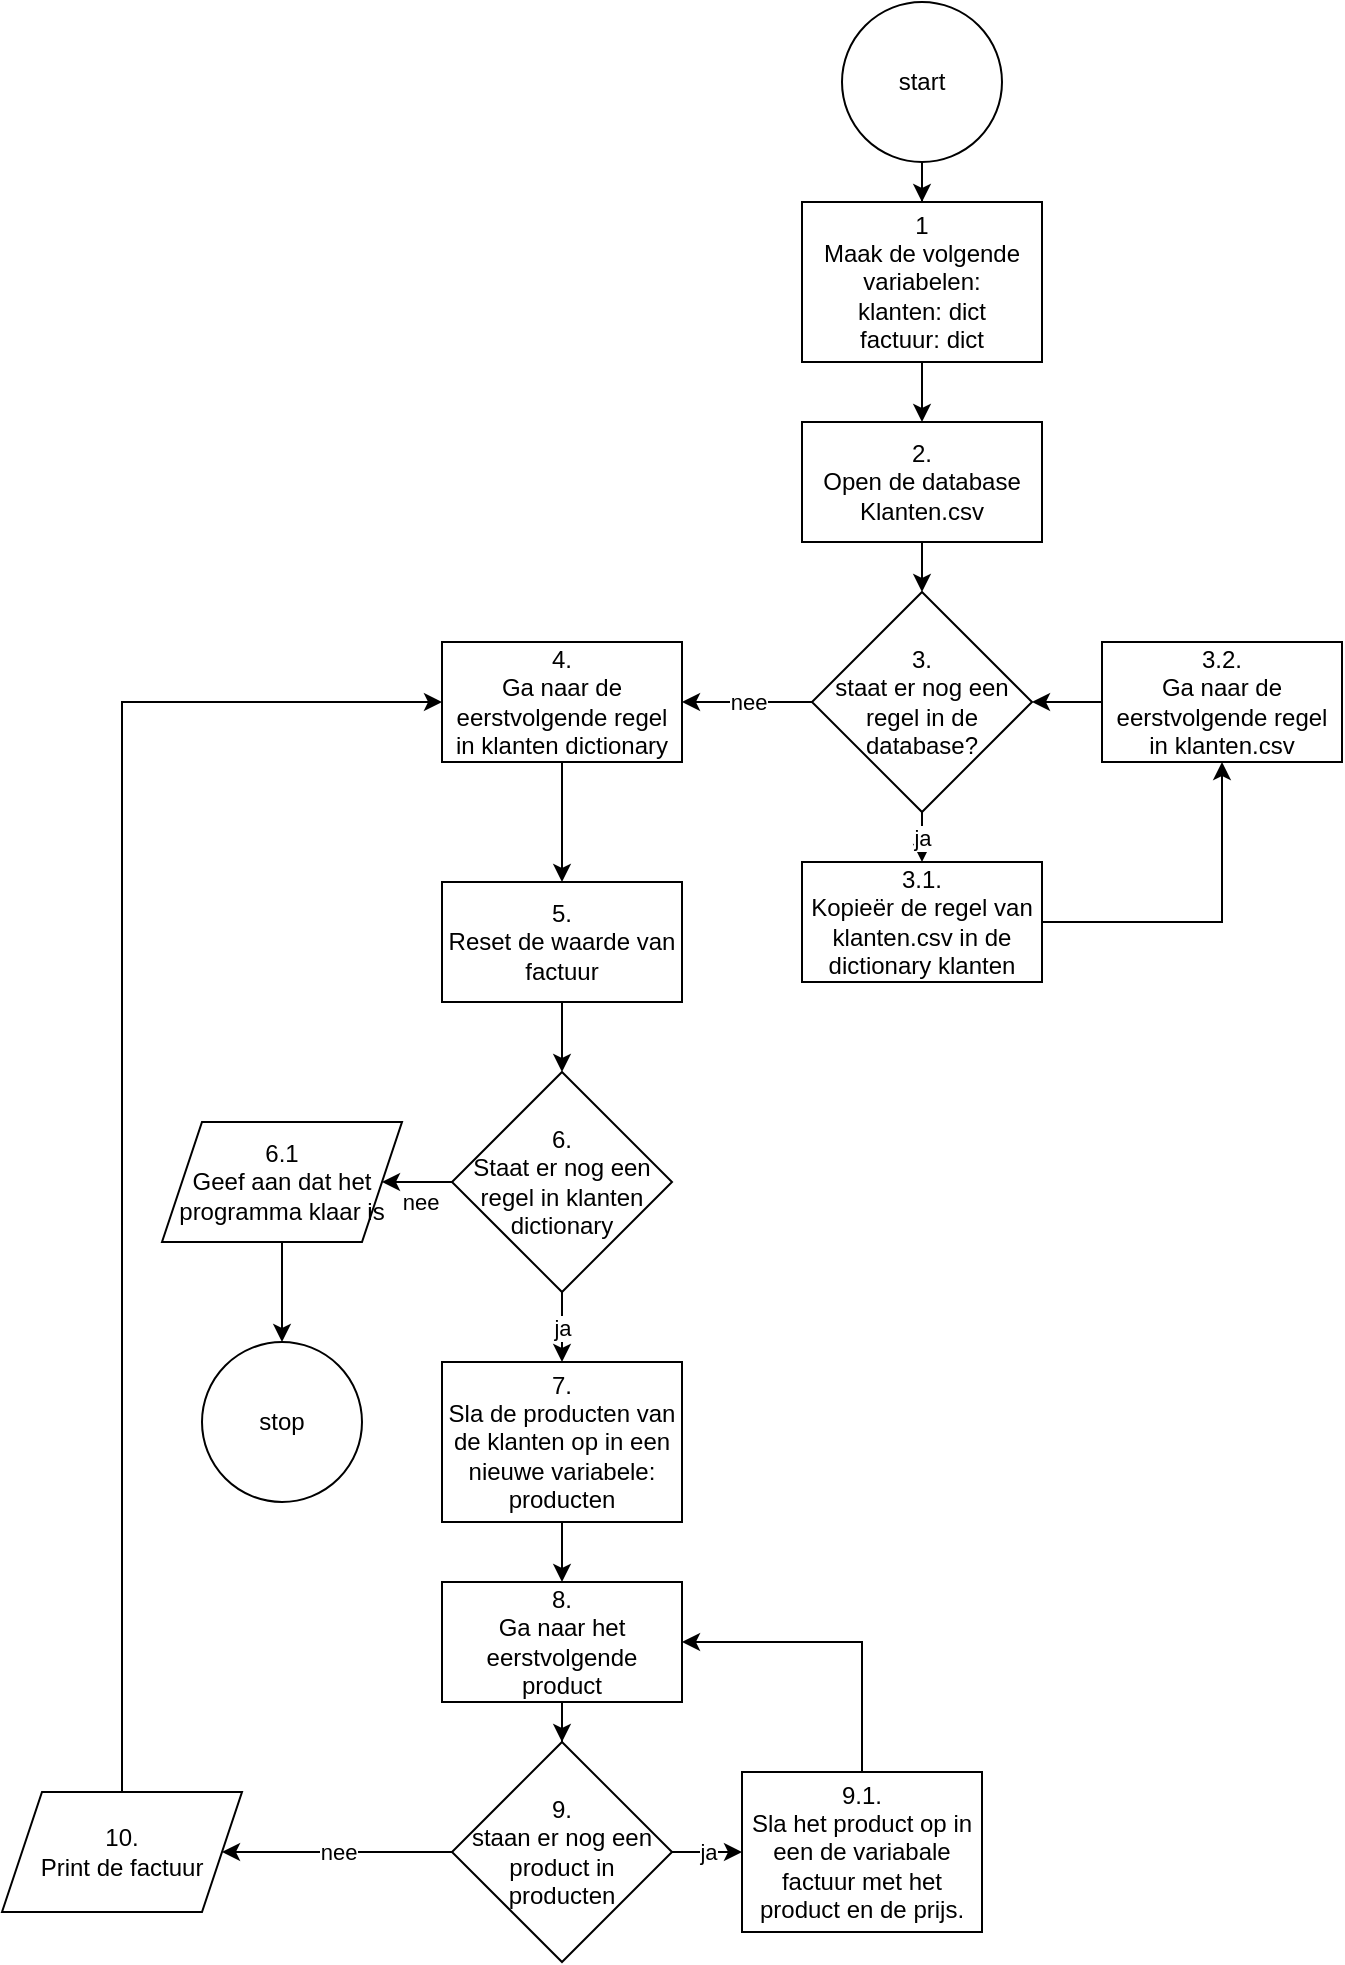 <mxfile version="21.7.5" type="device">
  <diagram id="C5RBs43oDa-KdzZeNtuy" name="Page-1">
    <mxGraphModel dx="1301" dy="1028" grid="1" gridSize="10" guides="1" tooltips="1" connect="1" arrows="1" fold="1" page="1" pageScale="1" pageWidth="827" pageHeight="1169" math="0" shadow="0">
      <root>
        <mxCell id="WIyWlLk6GJQsqaUBKTNV-0" />
        <mxCell id="WIyWlLk6GJQsqaUBKTNV-1" parent="WIyWlLk6GJQsqaUBKTNV-0" />
        <mxCell id="e1L_gRIdONzllOQ5IEbR-2" value="" style="edgeStyle=orthogonalEdgeStyle;rounded=0;orthogonalLoop=1;jettySize=auto;html=1;" parent="WIyWlLk6GJQsqaUBKTNV-1" source="e1L_gRIdONzllOQ5IEbR-6" target="e1L_gRIdONzllOQ5IEbR-1" edge="1">
          <mxGeometry relative="1" as="geometry" />
        </mxCell>
        <mxCell id="e1L_gRIdONzllOQ5IEbR-0" value="start" style="ellipse;whiteSpace=wrap;html=1;aspect=fixed;" parent="WIyWlLk6GJQsqaUBKTNV-1" vertex="1">
          <mxGeometry x="-20" y="650" width="80" height="80" as="geometry" />
        </mxCell>
        <mxCell id="e1L_gRIdONzllOQ5IEbR-4" value="" style="edgeStyle=orthogonalEdgeStyle;rounded=0;orthogonalLoop=1;jettySize=auto;html=1;" parent="WIyWlLk6GJQsqaUBKTNV-1" source="e1L_gRIdONzllOQ5IEbR-1" target="e1L_gRIdONzllOQ5IEbR-3" edge="1">
          <mxGeometry relative="1" as="geometry" />
        </mxCell>
        <mxCell id="e1L_gRIdONzllOQ5IEbR-1" value="2.&lt;br&gt;Open de database Klanten.csv" style="rounded=0;whiteSpace=wrap;html=1;" parent="WIyWlLk6GJQsqaUBKTNV-1" vertex="1">
          <mxGeometry x="-40" y="860" width="120" height="60" as="geometry" />
        </mxCell>
        <mxCell id="e1L_gRIdONzllOQ5IEbR-8" value="ja" style="edgeStyle=orthogonalEdgeStyle;rounded=0;orthogonalLoop=1;jettySize=auto;html=1;" parent="WIyWlLk6GJQsqaUBKTNV-1" source="e1L_gRIdONzllOQ5IEbR-3" target="e1L_gRIdONzllOQ5IEbR-7" edge="1">
          <mxGeometry relative="1" as="geometry" />
        </mxCell>
        <mxCell id="e1L_gRIdONzllOQ5IEbR-13" value="nee" style="edgeStyle=orthogonalEdgeStyle;rounded=0;orthogonalLoop=1;jettySize=auto;html=1;" parent="WIyWlLk6GJQsqaUBKTNV-1" source="e1L_gRIdONzllOQ5IEbR-3" target="e1L_gRIdONzllOQ5IEbR-12" edge="1">
          <mxGeometry relative="1" as="geometry" />
        </mxCell>
        <mxCell id="e1L_gRIdONzllOQ5IEbR-3" value="3.&lt;br&gt;staat er nog een regel in de database?" style="rhombus;whiteSpace=wrap;html=1;rounded=0;" parent="WIyWlLk6GJQsqaUBKTNV-1" vertex="1">
          <mxGeometry x="-35" y="945" width="110" height="110" as="geometry" />
        </mxCell>
        <mxCell id="e1L_gRIdONzllOQ5IEbR-5" value="" style="edgeStyle=orthogonalEdgeStyle;rounded=0;orthogonalLoop=1;jettySize=auto;html=1;" parent="WIyWlLk6GJQsqaUBKTNV-1" source="e1L_gRIdONzllOQ5IEbR-0" target="e1L_gRIdONzllOQ5IEbR-6" edge="1">
          <mxGeometry relative="1" as="geometry">
            <mxPoint x="20" y="730" as="sourcePoint" />
            <mxPoint x="20" y="830" as="targetPoint" />
          </mxGeometry>
        </mxCell>
        <mxCell id="e1L_gRIdONzllOQ5IEbR-6" value="1&lt;br&gt;Maak de volgende variabelen:&lt;br&gt;klanten: dict&lt;br&gt;factuur: dict" style="rounded=0;whiteSpace=wrap;html=1;" parent="WIyWlLk6GJQsqaUBKTNV-1" vertex="1">
          <mxGeometry x="-40" y="750" width="120" height="80" as="geometry" />
        </mxCell>
        <mxCell id="e1L_gRIdONzllOQ5IEbR-7" value="3.1.&lt;br&gt;Kopieër de regel van klanten.csv in de dictionary klanten" style="rounded=0;whiteSpace=wrap;html=1;" parent="WIyWlLk6GJQsqaUBKTNV-1" vertex="1">
          <mxGeometry x="-40" y="1080" width="120" height="60" as="geometry" />
        </mxCell>
        <mxCell id="e1L_gRIdONzllOQ5IEbR-11" value="" style="edgeStyle=orthogonalEdgeStyle;rounded=0;orthogonalLoop=1;jettySize=auto;html=1;" parent="WIyWlLk6GJQsqaUBKTNV-1" source="e1L_gRIdONzllOQ5IEbR-9" target="e1L_gRIdONzllOQ5IEbR-3" edge="1">
          <mxGeometry relative="1" as="geometry" />
        </mxCell>
        <mxCell id="e1L_gRIdONzllOQ5IEbR-9" value="3.2.&lt;br&gt;Ga naar de eerstvolgende regel in klanten.csv" style="rounded=0;whiteSpace=wrap;html=1;" parent="WIyWlLk6GJQsqaUBKTNV-1" vertex="1">
          <mxGeometry x="110" y="970" width="120" height="60" as="geometry" />
        </mxCell>
        <mxCell id="e1L_gRIdONzllOQ5IEbR-10" value="" style="endArrow=classic;html=1;rounded=0;" parent="WIyWlLk6GJQsqaUBKTNV-1" source="e1L_gRIdONzllOQ5IEbR-7" target="e1L_gRIdONzllOQ5IEbR-9" edge="1">
          <mxGeometry width="50" height="50" relative="1" as="geometry">
            <mxPoint x="140" y="1150" as="sourcePoint" />
            <mxPoint x="190" y="1100" as="targetPoint" />
            <Array as="points">
              <mxPoint x="170" y="1110" />
            </Array>
          </mxGeometry>
        </mxCell>
        <mxCell id="e1L_gRIdONzllOQ5IEbR-15" value="" style="edgeStyle=orthogonalEdgeStyle;rounded=0;orthogonalLoop=1;jettySize=auto;html=1;" parent="WIyWlLk6GJQsqaUBKTNV-1" source="e1L_gRIdONzllOQ5IEbR-29" target="e1L_gRIdONzllOQ5IEbR-14" edge="1">
          <mxGeometry relative="1" as="geometry" />
        </mxCell>
        <mxCell id="e1L_gRIdONzllOQ5IEbR-12" value="4.&lt;br&gt;Ga naar de eerstvolgende regel in klanten dictionary" style="rounded=0;whiteSpace=wrap;html=1;" parent="WIyWlLk6GJQsqaUBKTNV-1" vertex="1">
          <mxGeometry x="-220" y="970" width="120" height="60" as="geometry" />
        </mxCell>
        <mxCell id="e1L_gRIdONzllOQ5IEbR-17" value="ja" style="edgeStyle=orthogonalEdgeStyle;rounded=0;orthogonalLoop=1;jettySize=auto;html=1;" parent="WIyWlLk6GJQsqaUBKTNV-1" source="e1L_gRIdONzllOQ5IEbR-14" target="e1L_gRIdONzllOQ5IEbR-16" edge="1">
          <mxGeometry relative="1" as="geometry" />
        </mxCell>
        <mxCell id="e1L_gRIdONzllOQ5IEbR-34" value="nee" style="edgeStyle=orthogonalEdgeStyle;rounded=0;orthogonalLoop=1;jettySize=auto;html=1;" parent="WIyWlLk6GJQsqaUBKTNV-1" source="e1L_gRIdONzllOQ5IEbR-14" target="e1L_gRIdONzllOQ5IEbR-33" edge="1">
          <mxGeometry x="0.429" y="10" relative="1" as="geometry">
            <mxPoint as="offset" />
          </mxGeometry>
        </mxCell>
        <mxCell id="e1L_gRIdONzllOQ5IEbR-14" value="6.&lt;br&gt;Staat er nog een regel in klanten dictionary" style="rhombus;whiteSpace=wrap;html=1;" parent="WIyWlLk6GJQsqaUBKTNV-1" vertex="1">
          <mxGeometry x="-215" y="1185" width="110" height="110" as="geometry" />
        </mxCell>
        <mxCell id="e1L_gRIdONzllOQ5IEbR-19" value="" style="edgeStyle=orthogonalEdgeStyle;rounded=0;orthogonalLoop=1;jettySize=auto;html=1;" parent="WIyWlLk6GJQsqaUBKTNV-1" source="e1L_gRIdONzllOQ5IEbR-16" target="e1L_gRIdONzllOQ5IEbR-21" edge="1">
          <mxGeometry relative="1" as="geometry" />
        </mxCell>
        <mxCell id="e1L_gRIdONzllOQ5IEbR-16" value="7.&lt;br&gt;Sla de producten van de klanten op in een nieuwe variabele: producten" style="rounded=0;whiteSpace=wrap;html=1;" parent="WIyWlLk6GJQsqaUBKTNV-1" vertex="1">
          <mxGeometry x="-220" y="1330" width="120" height="80" as="geometry" />
        </mxCell>
        <mxCell id="e1L_gRIdONzllOQ5IEbR-24" value="ja" style="edgeStyle=orthogonalEdgeStyle;rounded=0;orthogonalLoop=1;jettySize=auto;html=1;" parent="WIyWlLk6GJQsqaUBKTNV-1" source="e1L_gRIdONzllOQ5IEbR-18" target="e1L_gRIdONzllOQ5IEbR-23" edge="1">
          <mxGeometry relative="1" as="geometry" />
        </mxCell>
        <mxCell id="e1L_gRIdONzllOQ5IEbR-27" value="nee" style="edgeStyle=orthogonalEdgeStyle;rounded=0;orthogonalLoop=1;jettySize=auto;html=1;" parent="WIyWlLk6GJQsqaUBKTNV-1" source="e1L_gRIdONzllOQ5IEbR-18" target="e1L_gRIdONzllOQ5IEbR-26" edge="1">
          <mxGeometry relative="1" as="geometry" />
        </mxCell>
        <mxCell id="e1L_gRIdONzllOQ5IEbR-18" value="9.&lt;br&gt;staan er nog een product in producten" style="rhombus;whiteSpace=wrap;html=1;" parent="WIyWlLk6GJQsqaUBKTNV-1" vertex="1">
          <mxGeometry x="-215" y="1520" width="110" height="110" as="geometry" />
        </mxCell>
        <mxCell id="e1L_gRIdONzllOQ5IEbR-22" value="" style="edgeStyle=orthogonalEdgeStyle;rounded=0;orthogonalLoop=1;jettySize=auto;html=1;" parent="WIyWlLk6GJQsqaUBKTNV-1" source="e1L_gRIdONzllOQ5IEbR-21" target="e1L_gRIdONzllOQ5IEbR-18" edge="1">
          <mxGeometry relative="1" as="geometry" />
        </mxCell>
        <mxCell id="e1L_gRIdONzllOQ5IEbR-21" value="8.&lt;br&gt;Ga naar het eerstvolgende product" style="rounded=0;whiteSpace=wrap;html=1;" parent="WIyWlLk6GJQsqaUBKTNV-1" vertex="1">
          <mxGeometry x="-220" y="1440" width="120" height="60" as="geometry" />
        </mxCell>
        <mxCell id="e1L_gRIdONzllOQ5IEbR-23" value="9.1.&lt;br&gt;Sla het product op in een de variabale factuur met het product en de prijs." style="rounded=0;whiteSpace=wrap;html=1;" parent="WIyWlLk6GJQsqaUBKTNV-1" vertex="1">
          <mxGeometry x="-70" y="1535" width="120" height="80" as="geometry" />
        </mxCell>
        <mxCell id="e1L_gRIdONzllOQ5IEbR-25" value="" style="endArrow=classic;html=1;rounded=0;" parent="WIyWlLk6GJQsqaUBKTNV-1" source="e1L_gRIdONzllOQ5IEbR-23" target="e1L_gRIdONzllOQ5IEbR-21" edge="1">
          <mxGeometry width="50" height="50" relative="1" as="geometry">
            <mxPoint x="-30" y="1600" as="sourcePoint" />
            <mxPoint x="20" y="1550" as="targetPoint" />
            <Array as="points">
              <mxPoint x="-10" y="1470" />
            </Array>
          </mxGeometry>
        </mxCell>
        <mxCell id="e1L_gRIdONzllOQ5IEbR-26" value="10.&lt;br&gt;Print de factuur" style="shape=parallelogram;perimeter=parallelogramPerimeter;whiteSpace=wrap;html=1;fixedSize=1;" parent="WIyWlLk6GJQsqaUBKTNV-1" vertex="1">
          <mxGeometry x="-440" y="1545" width="120" height="60" as="geometry" />
        </mxCell>
        <mxCell id="e1L_gRIdONzllOQ5IEbR-28" value="" style="edgeStyle=orthogonalEdgeStyle;rounded=0;orthogonalLoop=1;jettySize=auto;html=1;" parent="WIyWlLk6GJQsqaUBKTNV-1" source="e1L_gRIdONzllOQ5IEbR-12" target="e1L_gRIdONzllOQ5IEbR-29" edge="1">
          <mxGeometry relative="1" as="geometry">
            <mxPoint x="-160" y="900" as="sourcePoint" />
            <mxPoint x="-160" y="1080" as="targetPoint" />
          </mxGeometry>
        </mxCell>
        <mxCell id="e1L_gRIdONzllOQ5IEbR-29" value="5.&lt;br&gt;Reset de waarde van factuur" style="rounded=0;whiteSpace=wrap;html=1;" parent="WIyWlLk6GJQsqaUBKTNV-1" vertex="1">
          <mxGeometry x="-220" y="1090" width="120" height="60" as="geometry" />
        </mxCell>
        <mxCell id="e1L_gRIdONzllOQ5IEbR-36" value="" style="edgeStyle=orthogonalEdgeStyle;rounded=0;orthogonalLoop=1;jettySize=auto;html=1;" parent="WIyWlLk6GJQsqaUBKTNV-1" source="e1L_gRIdONzllOQ5IEbR-33" target="e1L_gRIdONzllOQ5IEbR-35" edge="1">
          <mxGeometry relative="1" as="geometry" />
        </mxCell>
        <mxCell id="e1L_gRIdONzllOQ5IEbR-33" value="6.1&lt;br&gt;Geef aan dat het programma klaar is" style="shape=parallelogram;perimeter=parallelogramPerimeter;whiteSpace=wrap;html=1;fixedSize=1;" parent="WIyWlLk6GJQsqaUBKTNV-1" vertex="1">
          <mxGeometry x="-360" y="1210" width="120" height="60" as="geometry" />
        </mxCell>
        <mxCell id="e1L_gRIdONzllOQ5IEbR-35" value="stop" style="ellipse;whiteSpace=wrap;html=1;aspect=fixed;" parent="WIyWlLk6GJQsqaUBKTNV-1" vertex="1">
          <mxGeometry x="-340" y="1320" width="80" height="80" as="geometry" />
        </mxCell>
        <mxCell id="e1L_gRIdONzllOQ5IEbR-37" value="" style="endArrow=classic;html=1;rounded=0;" parent="WIyWlLk6GJQsqaUBKTNV-1" source="e1L_gRIdONzllOQ5IEbR-26" target="e1L_gRIdONzllOQ5IEbR-12" edge="1">
          <mxGeometry width="50" height="50" relative="1" as="geometry">
            <mxPoint x="-510" y="1420" as="sourcePoint" />
            <mxPoint x="-460" y="1370" as="targetPoint" />
            <Array as="points">
              <mxPoint x="-380" y="1000" />
            </Array>
          </mxGeometry>
        </mxCell>
      </root>
    </mxGraphModel>
  </diagram>
</mxfile>
